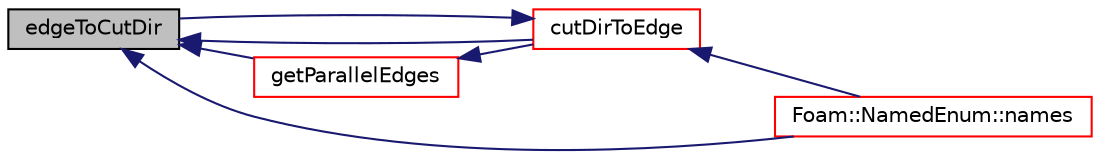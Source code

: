 digraph "edgeToCutDir"
{
  bgcolor="transparent";
  edge [fontname="Helvetica",fontsize="10",labelfontname="Helvetica",labelfontsize="10"];
  node [fontname="Helvetica",fontsize="10",shape=record];
  rankdir="LR";
  Node1 [label="edgeToCutDir",height=0.2,width=0.4,color="black", fillcolor="grey75", style="filled", fontcolor="black"];
  Node1 -> Node2 [dir="back",color="midnightblue",fontsize="10",style="solid",fontname="Helvetica"];
  Node2 [label="cutDirToEdge",height=0.2,width=0.4,color="red",URL="$a10993.html#acb1ef179f7ae2dfef897c39ce019e712",tooltip="Reverse of edgeToCutDir: given direction find edge bundle and. "];
  Node2 -> Node3 [dir="back",color="midnightblue",fontsize="10",style="solid",fontname="Helvetica"];
  Node3 [label="Foam::NamedEnum::names",height=0.2,width=0.4,color="red",URL="$a01609.html#a7350da3a0edd92cd11e6c479c9967dc8"];
  Node2 -> Node1 [dir="back",color="midnightblue",fontsize="10",style="solid",fontname="Helvetica"];
  Node1 -> Node4 [dir="back",color="midnightblue",fontsize="10",style="solid",fontname="Helvetica"];
  Node4 [label="getParallelEdges",height=0.2,width=0.4,color="red",URL="$a10993.html#ad353ebf6440d98fc67afd6e614c35ef1",tooltip="Given edge on hex find other &#39;parallel&#39;, non-connected edges. "];
  Node4 -> Node2 [dir="back",color="midnightblue",fontsize="10",style="solid",fontname="Helvetica"];
  Node1 -> Node3 [dir="back",color="midnightblue",fontsize="10",style="solid",fontname="Helvetica"];
}
